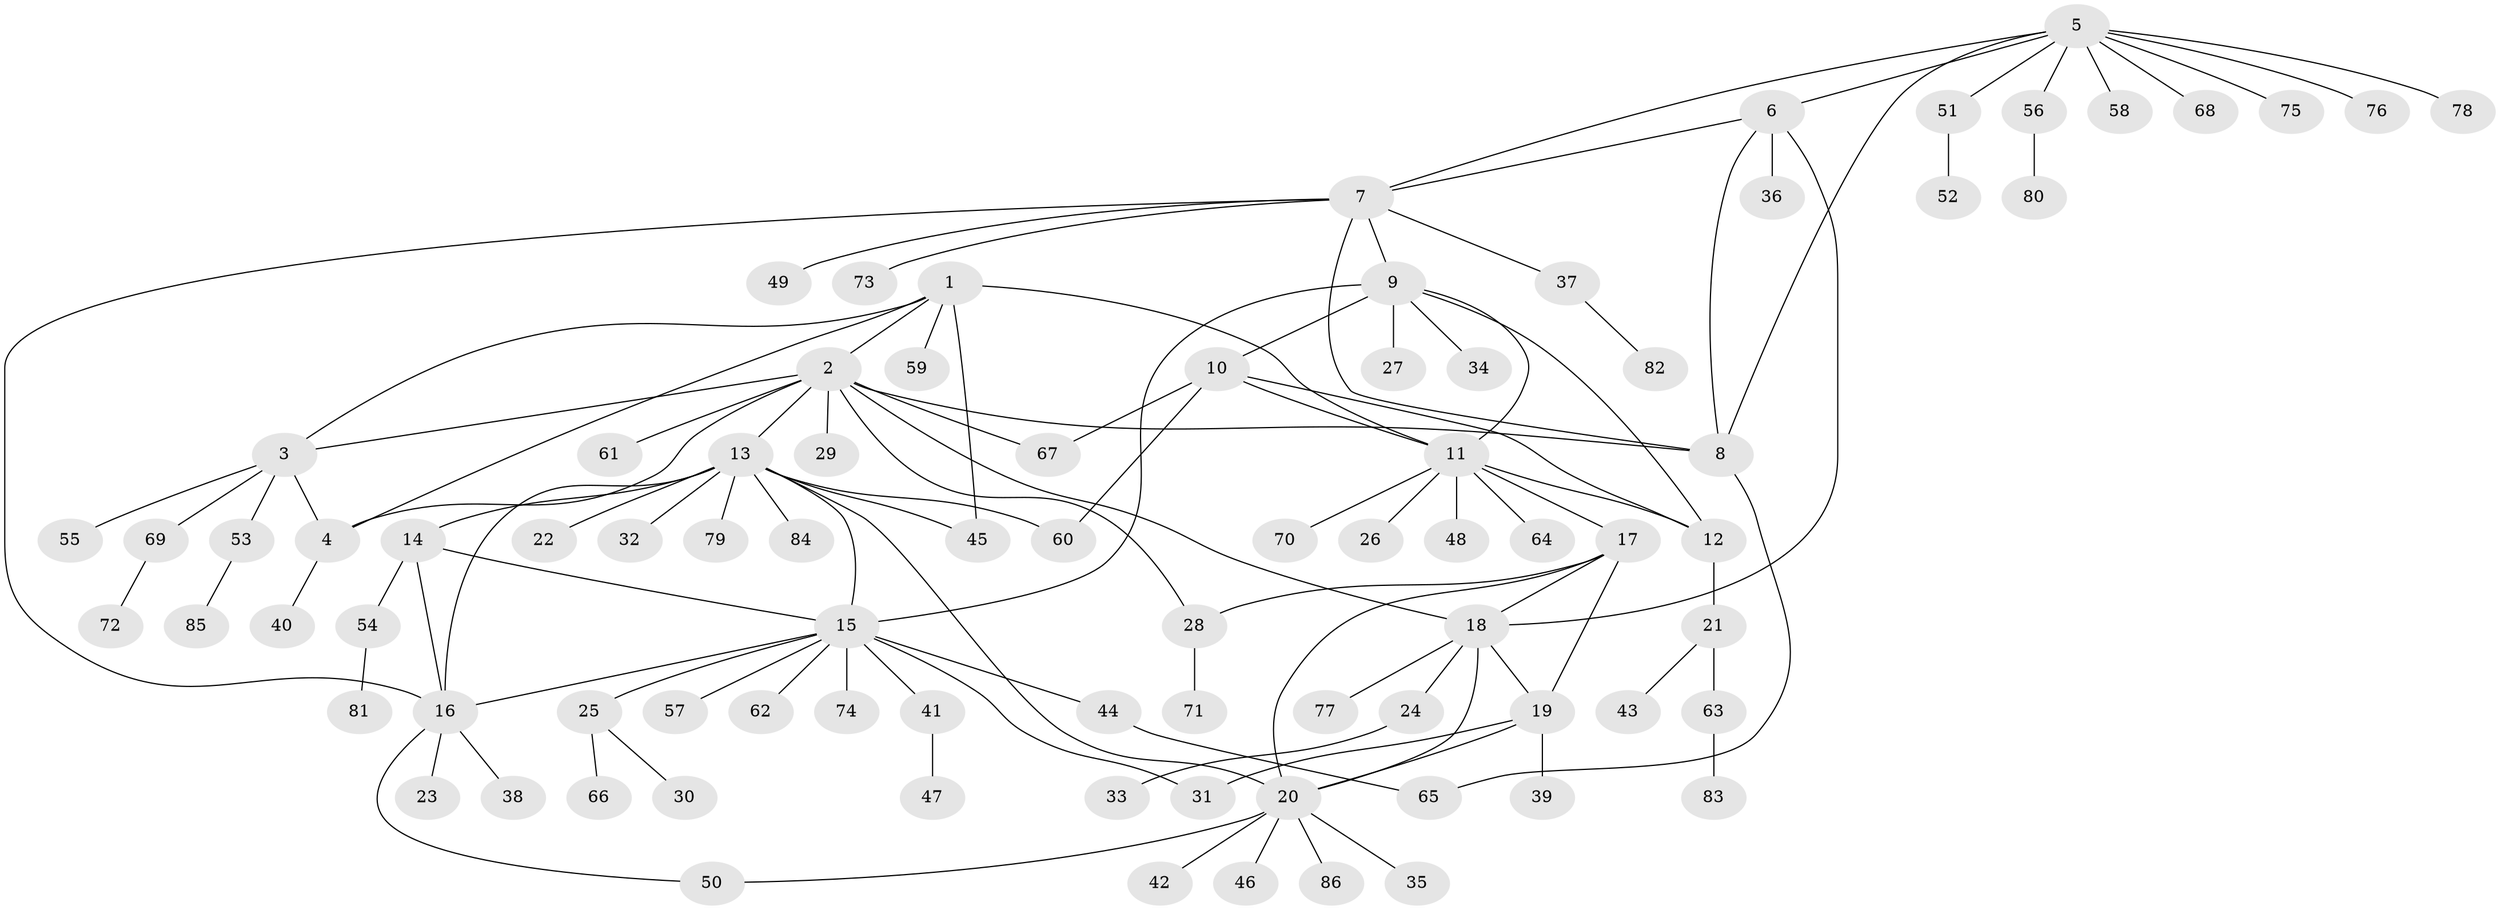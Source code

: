 // Generated by graph-tools (version 1.1) at 2025/11/02/27/25 16:11:33]
// undirected, 86 vertices, 113 edges
graph export_dot {
graph [start="1"]
  node [color=gray90,style=filled];
  1;
  2;
  3;
  4;
  5;
  6;
  7;
  8;
  9;
  10;
  11;
  12;
  13;
  14;
  15;
  16;
  17;
  18;
  19;
  20;
  21;
  22;
  23;
  24;
  25;
  26;
  27;
  28;
  29;
  30;
  31;
  32;
  33;
  34;
  35;
  36;
  37;
  38;
  39;
  40;
  41;
  42;
  43;
  44;
  45;
  46;
  47;
  48;
  49;
  50;
  51;
  52;
  53;
  54;
  55;
  56;
  57;
  58;
  59;
  60;
  61;
  62;
  63;
  64;
  65;
  66;
  67;
  68;
  69;
  70;
  71;
  72;
  73;
  74;
  75;
  76;
  77;
  78;
  79;
  80;
  81;
  82;
  83;
  84;
  85;
  86;
  1 -- 2;
  1 -- 3;
  1 -- 4;
  1 -- 11;
  1 -- 45;
  1 -- 59;
  2 -- 3;
  2 -- 4;
  2 -- 8;
  2 -- 13;
  2 -- 18;
  2 -- 28;
  2 -- 29;
  2 -- 61;
  2 -- 67;
  3 -- 4;
  3 -- 53;
  3 -- 55;
  3 -- 69;
  4 -- 40;
  5 -- 6;
  5 -- 7;
  5 -- 8;
  5 -- 51;
  5 -- 56;
  5 -- 58;
  5 -- 68;
  5 -- 75;
  5 -- 76;
  5 -- 78;
  6 -- 7;
  6 -- 8;
  6 -- 18;
  6 -- 36;
  7 -- 8;
  7 -- 9;
  7 -- 16;
  7 -- 37;
  7 -- 49;
  7 -- 73;
  8 -- 65;
  9 -- 10;
  9 -- 11;
  9 -- 12;
  9 -- 15;
  9 -- 27;
  9 -- 34;
  10 -- 11;
  10 -- 12;
  10 -- 60;
  10 -- 67;
  11 -- 12;
  11 -- 17;
  11 -- 26;
  11 -- 48;
  11 -- 64;
  11 -- 70;
  12 -- 21;
  13 -- 14;
  13 -- 15;
  13 -- 16;
  13 -- 20;
  13 -- 22;
  13 -- 32;
  13 -- 45;
  13 -- 60;
  13 -- 79;
  13 -- 84;
  14 -- 15;
  14 -- 16;
  14 -- 54;
  15 -- 16;
  15 -- 25;
  15 -- 31;
  15 -- 41;
  15 -- 44;
  15 -- 57;
  15 -- 62;
  15 -- 74;
  16 -- 23;
  16 -- 38;
  16 -- 50;
  17 -- 18;
  17 -- 19;
  17 -- 20;
  17 -- 28;
  18 -- 19;
  18 -- 20;
  18 -- 24;
  18 -- 77;
  19 -- 20;
  19 -- 31;
  19 -- 39;
  20 -- 35;
  20 -- 42;
  20 -- 46;
  20 -- 50;
  20 -- 86;
  21 -- 43;
  21 -- 63;
  24 -- 33;
  25 -- 30;
  25 -- 66;
  28 -- 71;
  37 -- 82;
  41 -- 47;
  44 -- 65;
  51 -- 52;
  53 -- 85;
  54 -- 81;
  56 -- 80;
  63 -- 83;
  69 -- 72;
}
